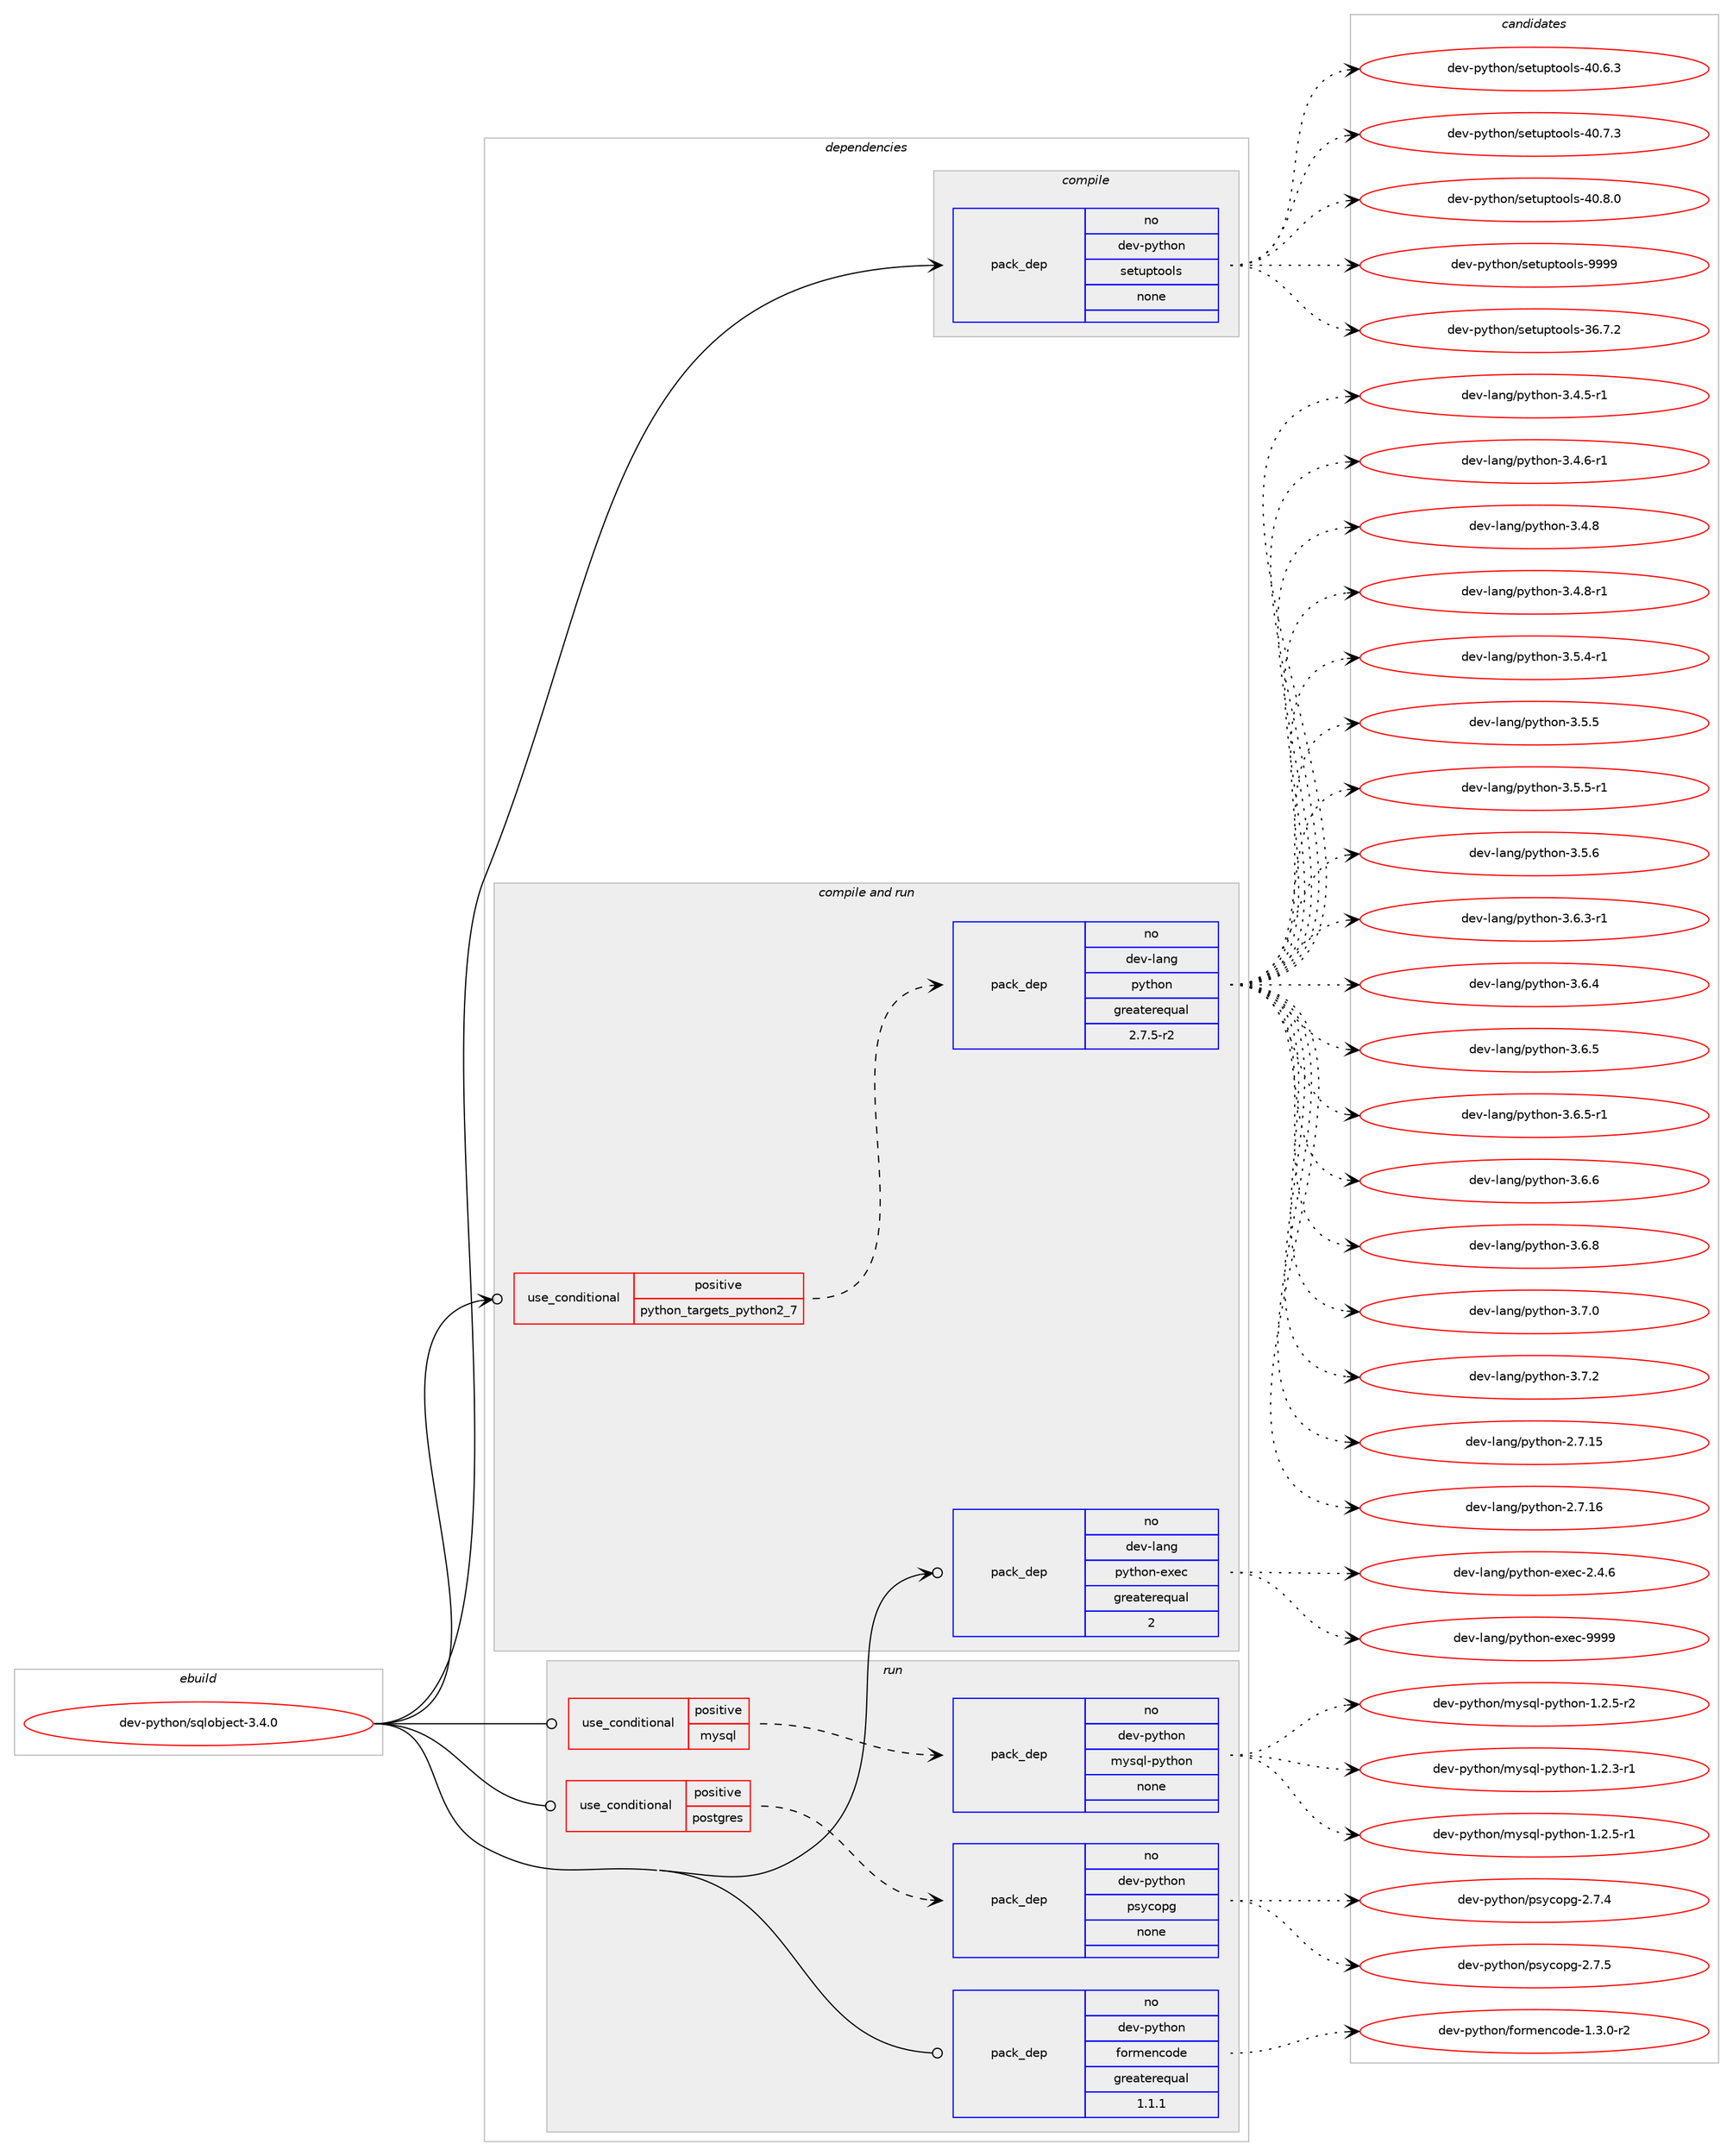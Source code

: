digraph prolog {

# *************
# Graph options
# *************

newrank=true;
concentrate=true;
compound=true;
graph [rankdir=LR,fontname=Helvetica,fontsize=10,ranksep=1.5];#, ranksep=2.5, nodesep=0.2];
edge  [arrowhead=vee];
node  [fontname=Helvetica,fontsize=10];

# **********
# The ebuild
# **********

subgraph cluster_leftcol {
color=gray;
rank=same;
label=<<i>ebuild</i>>;
id [label="dev-python/sqlobject-3.4.0", color=red, width=4, href="../dev-python/sqlobject-3.4.0.svg"];
}

# ****************
# The dependencies
# ****************

subgraph cluster_midcol {
color=gray;
label=<<i>dependencies</i>>;
subgraph cluster_compile {
fillcolor="#eeeeee";
style=filled;
label=<<i>compile</i>>;
subgraph pack1034412 {
dependency1442982 [label=<<TABLE BORDER="0" CELLBORDER="1" CELLSPACING="0" CELLPADDING="4" WIDTH="220"><TR><TD ROWSPAN="6" CELLPADDING="30">pack_dep</TD></TR><TR><TD WIDTH="110">no</TD></TR><TR><TD>dev-python</TD></TR><TR><TD>setuptools</TD></TR><TR><TD>none</TD></TR><TR><TD></TD></TR></TABLE>>, shape=none, color=blue];
}
id:e -> dependency1442982:w [weight=20,style="solid",arrowhead="vee"];
}
subgraph cluster_compileandrun {
fillcolor="#eeeeee";
style=filled;
label=<<i>compile and run</i>>;
subgraph cond385208 {
dependency1442983 [label=<<TABLE BORDER="0" CELLBORDER="1" CELLSPACING="0" CELLPADDING="4"><TR><TD ROWSPAN="3" CELLPADDING="10">use_conditional</TD></TR><TR><TD>positive</TD></TR><TR><TD>python_targets_python2_7</TD></TR></TABLE>>, shape=none, color=red];
subgraph pack1034413 {
dependency1442984 [label=<<TABLE BORDER="0" CELLBORDER="1" CELLSPACING="0" CELLPADDING="4" WIDTH="220"><TR><TD ROWSPAN="6" CELLPADDING="30">pack_dep</TD></TR><TR><TD WIDTH="110">no</TD></TR><TR><TD>dev-lang</TD></TR><TR><TD>python</TD></TR><TR><TD>greaterequal</TD></TR><TR><TD>2.7.5-r2</TD></TR></TABLE>>, shape=none, color=blue];
}
dependency1442983:e -> dependency1442984:w [weight=20,style="dashed",arrowhead="vee"];
}
id:e -> dependency1442983:w [weight=20,style="solid",arrowhead="odotvee"];
subgraph pack1034414 {
dependency1442985 [label=<<TABLE BORDER="0" CELLBORDER="1" CELLSPACING="0" CELLPADDING="4" WIDTH="220"><TR><TD ROWSPAN="6" CELLPADDING="30">pack_dep</TD></TR><TR><TD WIDTH="110">no</TD></TR><TR><TD>dev-lang</TD></TR><TR><TD>python-exec</TD></TR><TR><TD>greaterequal</TD></TR><TR><TD>2</TD></TR></TABLE>>, shape=none, color=blue];
}
id:e -> dependency1442985:w [weight=20,style="solid",arrowhead="odotvee"];
}
subgraph cluster_run {
fillcolor="#eeeeee";
style=filled;
label=<<i>run</i>>;
subgraph cond385209 {
dependency1442986 [label=<<TABLE BORDER="0" CELLBORDER="1" CELLSPACING="0" CELLPADDING="4"><TR><TD ROWSPAN="3" CELLPADDING="10">use_conditional</TD></TR><TR><TD>positive</TD></TR><TR><TD>mysql</TD></TR></TABLE>>, shape=none, color=red];
subgraph pack1034415 {
dependency1442987 [label=<<TABLE BORDER="0" CELLBORDER="1" CELLSPACING="0" CELLPADDING="4" WIDTH="220"><TR><TD ROWSPAN="6" CELLPADDING="30">pack_dep</TD></TR><TR><TD WIDTH="110">no</TD></TR><TR><TD>dev-python</TD></TR><TR><TD>mysql-python</TD></TR><TR><TD>none</TD></TR><TR><TD></TD></TR></TABLE>>, shape=none, color=blue];
}
dependency1442986:e -> dependency1442987:w [weight=20,style="dashed",arrowhead="vee"];
}
id:e -> dependency1442986:w [weight=20,style="solid",arrowhead="odot"];
subgraph cond385210 {
dependency1442988 [label=<<TABLE BORDER="0" CELLBORDER="1" CELLSPACING="0" CELLPADDING="4"><TR><TD ROWSPAN="3" CELLPADDING="10">use_conditional</TD></TR><TR><TD>positive</TD></TR><TR><TD>postgres</TD></TR></TABLE>>, shape=none, color=red];
subgraph pack1034416 {
dependency1442989 [label=<<TABLE BORDER="0" CELLBORDER="1" CELLSPACING="0" CELLPADDING="4" WIDTH="220"><TR><TD ROWSPAN="6" CELLPADDING="30">pack_dep</TD></TR><TR><TD WIDTH="110">no</TD></TR><TR><TD>dev-python</TD></TR><TR><TD>psycopg</TD></TR><TR><TD>none</TD></TR><TR><TD></TD></TR></TABLE>>, shape=none, color=blue];
}
dependency1442988:e -> dependency1442989:w [weight=20,style="dashed",arrowhead="vee"];
}
id:e -> dependency1442988:w [weight=20,style="solid",arrowhead="odot"];
subgraph pack1034417 {
dependency1442990 [label=<<TABLE BORDER="0" CELLBORDER="1" CELLSPACING="0" CELLPADDING="4" WIDTH="220"><TR><TD ROWSPAN="6" CELLPADDING="30">pack_dep</TD></TR><TR><TD WIDTH="110">no</TD></TR><TR><TD>dev-python</TD></TR><TR><TD>formencode</TD></TR><TR><TD>greaterequal</TD></TR><TR><TD>1.1.1</TD></TR></TABLE>>, shape=none, color=blue];
}
id:e -> dependency1442990:w [weight=20,style="solid",arrowhead="odot"];
}
}

# **************
# The candidates
# **************

subgraph cluster_choices {
rank=same;
color=gray;
label=<<i>candidates</i>>;

subgraph choice1034412 {
color=black;
nodesep=1;
choice100101118451121211161041111104711510111611711211611111110811545515446554650 [label="dev-python/setuptools-36.7.2", color=red, width=4,href="../dev-python/setuptools-36.7.2.svg"];
choice100101118451121211161041111104711510111611711211611111110811545524846544651 [label="dev-python/setuptools-40.6.3", color=red, width=4,href="../dev-python/setuptools-40.6.3.svg"];
choice100101118451121211161041111104711510111611711211611111110811545524846554651 [label="dev-python/setuptools-40.7.3", color=red, width=4,href="../dev-python/setuptools-40.7.3.svg"];
choice100101118451121211161041111104711510111611711211611111110811545524846564648 [label="dev-python/setuptools-40.8.0", color=red, width=4,href="../dev-python/setuptools-40.8.0.svg"];
choice10010111845112121116104111110471151011161171121161111111081154557575757 [label="dev-python/setuptools-9999", color=red, width=4,href="../dev-python/setuptools-9999.svg"];
dependency1442982:e -> choice100101118451121211161041111104711510111611711211611111110811545515446554650:w [style=dotted,weight="100"];
dependency1442982:e -> choice100101118451121211161041111104711510111611711211611111110811545524846544651:w [style=dotted,weight="100"];
dependency1442982:e -> choice100101118451121211161041111104711510111611711211611111110811545524846554651:w [style=dotted,weight="100"];
dependency1442982:e -> choice100101118451121211161041111104711510111611711211611111110811545524846564648:w [style=dotted,weight="100"];
dependency1442982:e -> choice10010111845112121116104111110471151011161171121161111111081154557575757:w [style=dotted,weight="100"];
}
subgraph choice1034413 {
color=black;
nodesep=1;
choice10010111845108971101034711212111610411111045504655464953 [label="dev-lang/python-2.7.15", color=red, width=4,href="../dev-lang/python-2.7.15.svg"];
choice10010111845108971101034711212111610411111045504655464954 [label="dev-lang/python-2.7.16", color=red, width=4,href="../dev-lang/python-2.7.16.svg"];
choice1001011184510897110103471121211161041111104551465246534511449 [label="dev-lang/python-3.4.5-r1", color=red, width=4,href="../dev-lang/python-3.4.5-r1.svg"];
choice1001011184510897110103471121211161041111104551465246544511449 [label="dev-lang/python-3.4.6-r1", color=red, width=4,href="../dev-lang/python-3.4.6-r1.svg"];
choice100101118451089711010347112121116104111110455146524656 [label="dev-lang/python-3.4.8", color=red, width=4,href="../dev-lang/python-3.4.8.svg"];
choice1001011184510897110103471121211161041111104551465246564511449 [label="dev-lang/python-3.4.8-r1", color=red, width=4,href="../dev-lang/python-3.4.8-r1.svg"];
choice1001011184510897110103471121211161041111104551465346524511449 [label="dev-lang/python-3.5.4-r1", color=red, width=4,href="../dev-lang/python-3.5.4-r1.svg"];
choice100101118451089711010347112121116104111110455146534653 [label="dev-lang/python-3.5.5", color=red, width=4,href="../dev-lang/python-3.5.5.svg"];
choice1001011184510897110103471121211161041111104551465346534511449 [label="dev-lang/python-3.5.5-r1", color=red, width=4,href="../dev-lang/python-3.5.5-r1.svg"];
choice100101118451089711010347112121116104111110455146534654 [label="dev-lang/python-3.5.6", color=red, width=4,href="../dev-lang/python-3.5.6.svg"];
choice1001011184510897110103471121211161041111104551465446514511449 [label="dev-lang/python-3.6.3-r1", color=red, width=4,href="../dev-lang/python-3.6.3-r1.svg"];
choice100101118451089711010347112121116104111110455146544652 [label="dev-lang/python-3.6.4", color=red, width=4,href="../dev-lang/python-3.6.4.svg"];
choice100101118451089711010347112121116104111110455146544653 [label="dev-lang/python-3.6.5", color=red, width=4,href="../dev-lang/python-3.6.5.svg"];
choice1001011184510897110103471121211161041111104551465446534511449 [label="dev-lang/python-3.6.5-r1", color=red, width=4,href="../dev-lang/python-3.6.5-r1.svg"];
choice100101118451089711010347112121116104111110455146544654 [label="dev-lang/python-3.6.6", color=red, width=4,href="../dev-lang/python-3.6.6.svg"];
choice100101118451089711010347112121116104111110455146544656 [label="dev-lang/python-3.6.8", color=red, width=4,href="../dev-lang/python-3.6.8.svg"];
choice100101118451089711010347112121116104111110455146554648 [label="dev-lang/python-3.7.0", color=red, width=4,href="../dev-lang/python-3.7.0.svg"];
choice100101118451089711010347112121116104111110455146554650 [label="dev-lang/python-3.7.2", color=red, width=4,href="../dev-lang/python-3.7.2.svg"];
dependency1442984:e -> choice10010111845108971101034711212111610411111045504655464953:w [style=dotted,weight="100"];
dependency1442984:e -> choice10010111845108971101034711212111610411111045504655464954:w [style=dotted,weight="100"];
dependency1442984:e -> choice1001011184510897110103471121211161041111104551465246534511449:w [style=dotted,weight="100"];
dependency1442984:e -> choice1001011184510897110103471121211161041111104551465246544511449:w [style=dotted,weight="100"];
dependency1442984:e -> choice100101118451089711010347112121116104111110455146524656:w [style=dotted,weight="100"];
dependency1442984:e -> choice1001011184510897110103471121211161041111104551465246564511449:w [style=dotted,weight="100"];
dependency1442984:e -> choice1001011184510897110103471121211161041111104551465346524511449:w [style=dotted,weight="100"];
dependency1442984:e -> choice100101118451089711010347112121116104111110455146534653:w [style=dotted,weight="100"];
dependency1442984:e -> choice1001011184510897110103471121211161041111104551465346534511449:w [style=dotted,weight="100"];
dependency1442984:e -> choice100101118451089711010347112121116104111110455146534654:w [style=dotted,weight="100"];
dependency1442984:e -> choice1001011184510897110103471121211161041111104551465446514511449:w [style=dotted,weight="100"];
dependency1442984:e -> choice100101118451089711010347112121116104111110455146544652:w [style=dotted,weight="100"];
dependency1442984:e -> choice100101118451089711010347112121116104111110455146544653:w [style=dotted,weight="100"];
dependency1442984:e -> choice1001011184510897110103471121211161041111104551465446534511449:w [style=dotted,weight="100"];
dependency1442984:e -> choice100101118451089711010347112121116104111110455146544654:w [style=dotted,weight="100"];
dependency1442984:e -> choice100101118451089711010347112121116104111110455146544656:w [style=dotted,weight="100"];
dependency1442984:e -> choice100101118451089711010347112121116104111110455146554648:w [style=dotted,weight="100"];
dependency1442984:e -> choice100101118451089711010347112121116104111110455146554650:w [style=dotted,weight="100"];
}
subgraph choice1034414 {
color=black;
nodesep=1;
choice1001011184510897110103471121211161041111104510112010199455046524654 [label="dev-lang/python-exec-2.4.6", color=red, width=4,href="../dev-lang/python-exec-2.4.6.svg"];
choice10010111845108971101034711212111610411111045101120101994557575757 [label="dev-lang/python-exec-9999", color=red, width=4,href="../dev-lang/python-exec-9999.svg"];
dependency1442985:e -> choice1001011184510897110103471121211161041111104510112010199455046524654:w [style=dotted,weight="100"];
dependency1442985:e -> choice10010111845108971101034711212111610411111045101120101994557575757:w [style=dotted,weight="100"];
}
subgraph choice1034415 {
color=black;
nodesep=1;
choice1001011184511212111610411111047109121115113108451121211161041111104549465046514511449 [label="dev-python/mysql-python-1.2.3-r1", color=red, width=4,href="../dev-python/mysql-python-1.2.3-r1.svg"];
choice1001011184511212111610411111047109121115113108451121211161041111104549465046534511449 [label="dev-python/mysql-python-1.2.5-r1", color=red, width=4,href="../dev-python/mysql-python-1.2.5-r1.svg"];
choice1001011184511212111610411111047109121115113108451121211161041111104549465046534511450 [label="dev-python/mysql-python-1.2.5-r2", color=red, width=4,href="../dev-python/mysql-python-1.2.5-r2.svg"];
dependency1442987:e -> choice1001011184511212111610411111047109121115113108451121211161041111104549465046514511449:w [style=dotted,weight="100"];
dependency1442987:e -> choice1001011184511212111610411111047109121115113108451121211161041111104549465046534511449:w [style=dotted,weight="100"];
dependency1442987:e -> choice1001011184511212111610411111047109121115113108451121211161041111104549465046534511450:w [style=dotted,weight="100"];
}
subgraph choice1034416 {
color=black;
nodesep=1;
choice100101118451121211161041111104711211512199111112103455046554652 [label="dev-python/psycopg-2.7.4", color=red, width=4,href="../dev-python/psycopg-2.7.4.svg"];
choice100101118451121211161041111104711211512199111112103455046554653 [label="dev-python/psycopg-2.7.5", color=red, width=4,href="../dev-python/psycopg-2.7.5.svg"];
dependency1442989:e -> choice100101118451121211161041111104711211512199111112103455046554652:w [style=dotted,weight="100"];
dependency1442989:e -> choice100101118451121211161041111104711211512199111112103455046554653:w [style=dotted,weight="100"];
}
subgraph choice1034417 {
color=black;
nodesep=1;
choice1001011184511212111610411111047102111114109101110991111001014549465146484511450 [label="dev-python/formencode-1.3.0-r2", color=red, width=4,href="../dev-python/formencode-1.3.0-r2.svg"];
dependency1442990:e -> choice1001011184511212111610411111047102111114109101110991111001014549465146484511450:w [style=dotted,weight="100"];
}
}

}
